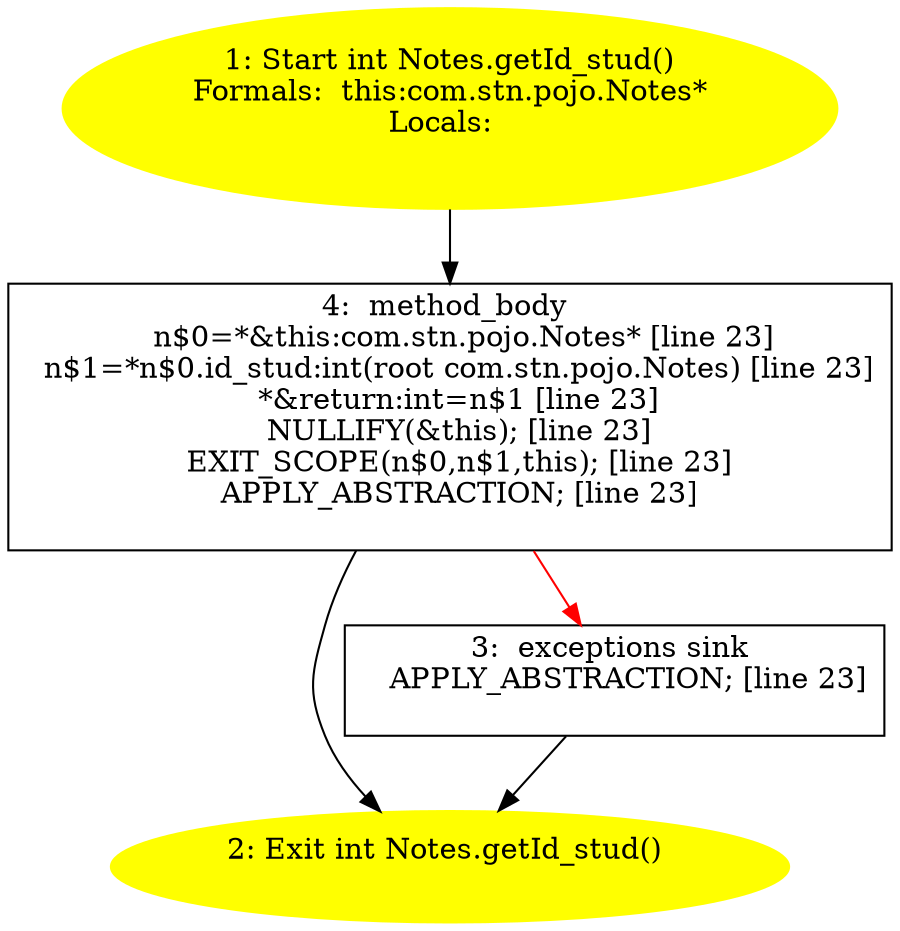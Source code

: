 /* @generated */
digraph cfg {
"com.stn.pojo.Notes.getId_stud():int.8a3f7ba928875f2e36d084c045d8a500_1" [label="1: Start int Notes.getId_stud()\nFormals:  this:com.stn.pojo.Notes*\nLocals:  \n  " color=yellow style=filled]
	

	 "com.stn.pojo.Notes.getId_stud():int.8a3f7ba928875f2e36d084c045d8a500_1" -> "com.stn.pojo.Notes.getId_stud():int.8a3f7ba928875f2e36d084c045d8a500_4" ;
"com.stn.pojo.Notes.getId_stud():int.8a3f7ba928875f2e36d084c045d8a500_2" [label="2: Exit int Notes.getId_stud() \n  " color=yellow style=filled]
	

"com.stn.pojo.Notes.getId_stud():int.8a3f7ba928875f2e36d084c045d8a500_3" [label="3:  exceptions sink \n   APPLY_ABSTRACTION; [line 23]\n " shape="box"]
	

	 "com.stn.pojo.Notes.getId_stud():int.8a3f7ba928875f2e36d084c045d8a500_3" -> "com.stn.pojo.Notes.getId_stud():int.8a3f7ba928875f2e36d084c045d8a500_2" ;
"com.stn.pojo.Notes.getId_stud():int.8a3f7ba928875f2e36d084c045d8a500_4" [label="4:  method_body \n   n$0=*&this:com.stn.pojo.Notes* [line 23]\n  n$1=*n$0.id_stud:int(root com.stn.pojo.Notes) [line 23]\n  *&return:int=n$1 [line 23]\n  NULLIFY(&this); [line 23]\n  EXIT_SCOPE(n$0,n$1,this); [line 23]\n  APPLY_ABSTRACTION; [line 23]\n " shape="box"]
	

	 "com.stn.pojo.Notes.getId_stud():int.8a3f7ba928875f2e36d084c045d8a500_4" -> "com.stn.pojo.Notes.getId_stud():int.8a3f7ba928875f2e36d084c045d8a500_2" ;
	 "com.stn.pojo.Notes.getId_stud():int.8a3f7ba928875f2e36d084c045d8a500_4" -> "com.stn.pojo.Notes.getId_stud():int.8a3f7ba928875f2e36d084c045d8a500_3" [color="red" ];
}
